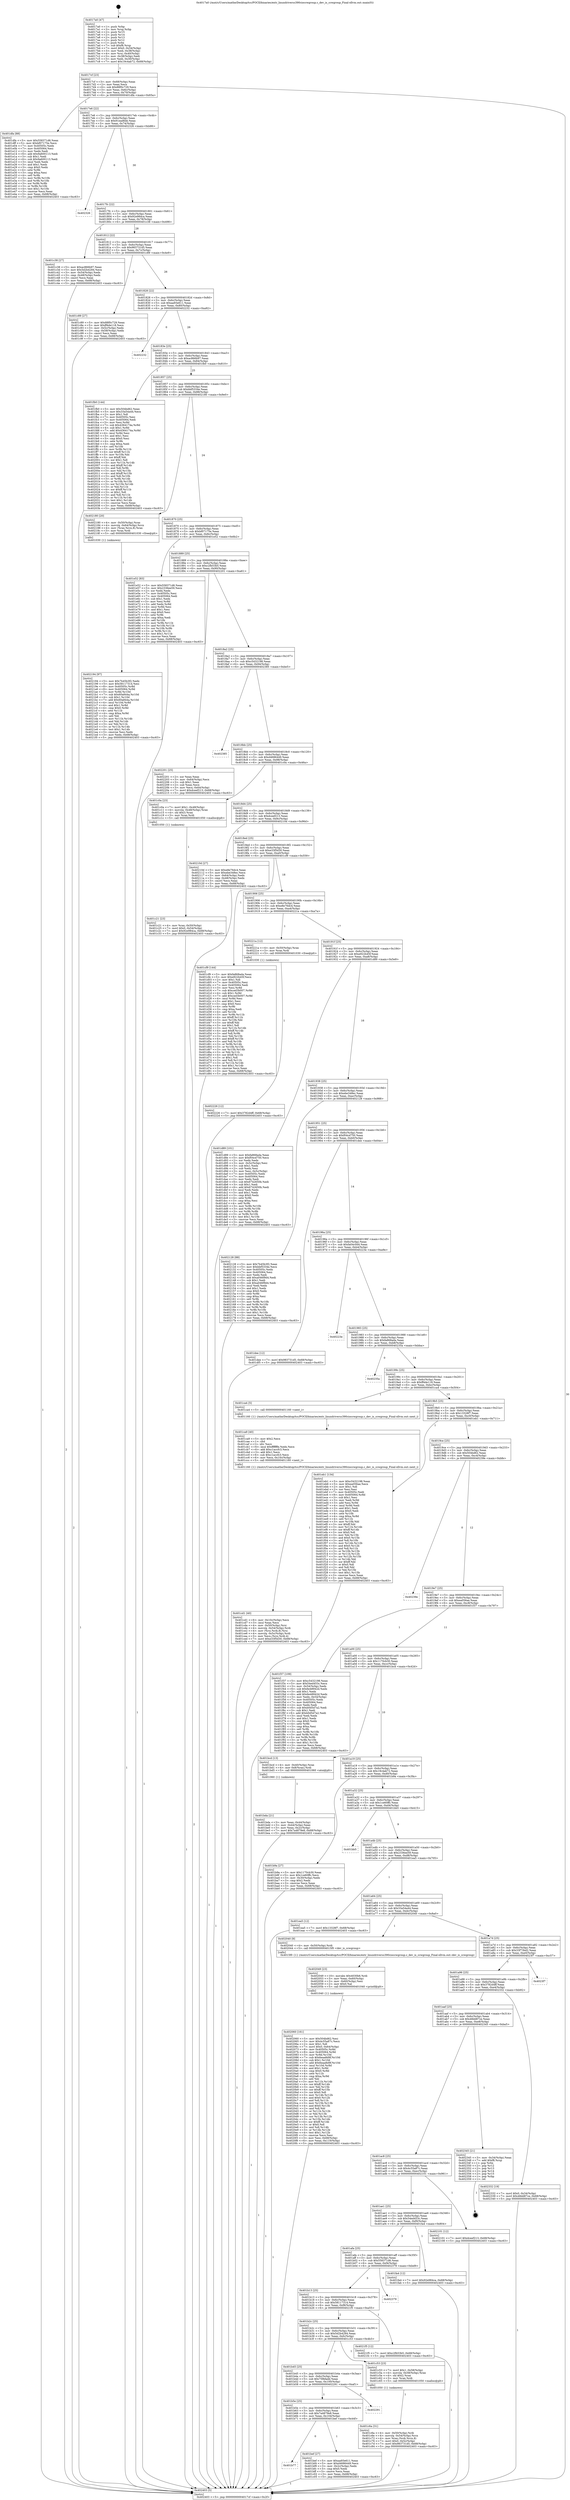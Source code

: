 digraph "0x4017a0" {
  label = "0x4017a0 (/mnt/c/Users/mathe/Desktop/tcc/POCII/binaries/extr_linuxdriverss390cioccwgroup.c_dev_is_ccwgroup_Final-ollvm.out::main(0))"
  labelloc = "t"
  node[shape=record]

  Entry [label="",width=0.3,height=0.3,shape=circle,fillcolor=black,style=filled]
  "0x4017cf" [label="{
     0x4017cf [23]\l
     | [instrs]\l
     &nbsp;&nbsp;0x4017cf \<+3\>: mov -0x68(%rbp),%eax\l
     &nbsp;&nbsp;0x4017d2 \<+2\>: mov %eax,%ecx\l
     &nbsp;&nbsp;0x4017d4 \<+6\>: sub $0x88f0c729,%ecx\l
     &nbsp;&nbsp;0x4017da \<+3\>: mov %eax,-0x6c(%rbp)\l
     &nbsp;&nbsp;0x4017dd \<+3\>: mov %ecx,-0x70(%rbp)\l
     &nbsp;&nbsp;0x4017e0 \<+6\>: je 0000000000401dfa \<main+0x65a\>\l
  }"]
  "0x401dfa" [label="{
     0x401dfa [88]\l
     | [instrs]\l
     &nbsp;&nbsp;0x401dfa \<+5\>: mov $0x558371d6,%eax\l
     &nbsp;&nbsp;0x401dff \<+5\>: mov $0xbf07175e,%ecx\l
     &nbsp;&nbsp;0x401e04 \<+7\>: mov 0x40505c,%edx\l
     &nbsp;&nbsp;0x401e0b \<+7\>: mov 0x405064,%esi\l
     &nbsp;&nbsp;0x401e12 \<+2\>: mov %edx,%edi\l
     &nbsp;&nbsp;0x401e14 \<+6\>: add $0x9a600113,%edi\l
     &nbsp;&nbsp;0x401e1a \<+3\>: sub $0x1,%edi\l
     &nbsp;&nbsp;0x401e1d \<+6\>: sub $0x9a600113,%edi\l
     &nbsp;&nbsp;0x401e23 \<+3\>: imul %edi,%edx\l
     &nbsp;&nbsp;0x401e26 \<+3\>: and $0x1,%edx\l
     &nbsp;&nbsp;0x401e29 \<+3\>: cmp $0x0,%edx\l
     &nbsp;&nbsp;0x401e2c \<+4\>: sete %r8b\l
     &nbsp;&nbsp;0x401e30 \<+3\>: cmp $0xa,%esi\l
     &nbsp;&nbsp;0x401e33 \<+4\>: setl %r9b\l
     &nbsp;&nbsp;0x401e37 \<+3\>: mov %r8b,%r10b\l
     &nbsp;&nbsp;0x401e3a \<+3\>: and %r9b,%r10b\l
     &nbsp;&nbsp;0x401e3d \<+3\>: xor %r9b,%r8b\l
     &nbsp;&nbsp;0x401e40 \<+3\>: or %r8b,%r10b\l
     &nbsp;&nbsp;0x401e43 \<+4\>: test $0x1,%r10b\l
     &nbsp;&nbsp;0x401e47 \<+3\>: cmovne %ecx,%eax\l
     &nbsp;&nbsp;0x401e4a \<+3\>: mov %eax,-0x68(%rbp)\l
     &nbsp;&nbsp;0x401e4d \<+5\>: jmp 0000000000402403 \<main+0xc63\>\l
  }"]
  "0x4017e6" [label="{
     0x4017e6 [22]\l
     | [instrs]\l
     &nbsp;&nbsp;0x4017e6 \<+5\>: jmp 00000000004017eb \<main+0x4b\>\l
     &nbsp;&nbsp;0x4017eb \<+3\>: mov -0x6c(%rbp),%eax\l
     &nbsp;&nbsp;0x4017ee \<+5\>: sub $0x91ead6de,%eax\l
     &nbsp;&nbsp;0x4017f3 \<+3\>: mov %eax,-0x74(%rbp)\l
     &nbsp;&nbsp;0x4017f6 \<+6\>: je 0000000000402326 \<main+0xb86\>\l
  }"]
  Exit [label="",width=0.3,height=0.3,shape=circle,fillcolor=black,style=filled,peripheries=2]
  "0x402326" [label="{
     0x402326\l
  }", style=dashed]
  "0x4017fc" [label="{
     0x4017fc [22]\l
     | [instrs]\l
     &nbsp;&nbsp;0x4017fc \<+5\>: jmp 0000000000401801 \<main+0x61\>\l
     &nbsp;&nbsp;0x401801 \<+3\>: mov -0x6c(%rbp),%eax\l
     &nbsp;&nbsp;0x401804 \<+5\>: sub $0x92e984ca,%eax\l
     &nbsp;&nbsp;0x401809 \<+3\>: mov %eax,-0x78(%rbp)\l
     &nbsp;&nbsp;0x40180c \<+6\>: je 0000000000401c38 \<main+0x498\>\l
  }"]
  "0x402226" [label="{
     0x402226 [12]\l
     | [instrs]\l
     &nbsp;&nbsp;0x402226 \<+7\>: movl $0x3782d4ff,-0x68(%rbp)\l
     &nbsp;&nbsp;0x40222d \<+5\>: jmp 0000000000402403 \<main+0xc63\>\l
  }"]
  "0x401c38" [label="{
     0x401c38 [27]\l
     | [instrs]\l
     &nbsp;&nbsp;0x401c38 \<+5\>: mov $0xac866b97,%eax\l
     &nbsp;&nbsp;0x401c3d \<+5\>: mov $0x5d2b4284,%ecx\l
     &nbsp;&nbsp;0x401c42 \<+3\>: mov -0x54(%rbp),%edx\l
     &nbsp;&nbsp;0x401c45 \<+3\>: cmp -0x48(%rbp),%edx\l
     &nbsp;&nbsp;0x401c48 \<+3\>: cmovl %ecx,%eax\l
     &nbsp;&nbsp;0x401c4b \<+3\>: mov %eax,-0x68(%rbp)\l
     &nbsp;&nbsp;0x401c4e \<+5\>: jmp 0000000000402403 \<main+0xc63\>\l
  }"]
  "0x401812" [label="{
     0x401812 [22]\l
     | [instrs]\l
     &nbsp;&nbsp;0x401812 \<+5\>: jmp 0000000000401817 \<main+0x77\>\l
     &nbsp;&nbsp;0x401817 \<+3\>: mov -0x6c(%rbp),%eax\l
     &nbsp;&nbsp;0x40181a \<+5\>: sub $0x983731d5,%eax\l
     &nbsp;&nbsp;0x40181f \<+3\>: mov %eax,-0x7c(%rbp)\l
     &nbsp;&nbsp;0x401822 \<+6\>: je 0000000000401c89 \<main+0x4e9\>\l
  }"]
  "0x402194" [label="{
     0x402194 [97]\l
     | [instrs]\l
     &nbsp;&nbsp;0x402194 \<+5\>: mov $0x7b45b3f2,%edx\l
     &nbsp;&nbsp;0x402199 \<+5\>: mov $0x58117314,%esi\l
     &nbsp;&nbsp;0x40219e \<+8\>: mov 0x40505c,%r8d\l
     &nbsp;&nbsp;0x4021a6 \<+8\>: mov 0x405064,%r9d\l
     &nbsp;&nbsp;0x4021ae \<+3\>: mov %r8d,%r10d\l
     &nbsp;&nbsp;0x4021b1 \<+7\>: sub $0x60a844a,%r10d\l
     &nbsp;&nbsp;0x4021b8 \<+4\>: sub $0x1,%r10d\l
     &nbsp;&nbsp;0x4021bc \<+7\>: add $0x60a844a,%r10d\l
     &nbsp;&nbsp;0x4021c3 \<+4\>: imul %r10d,%r8d\l
     &nbsp;&nbsp;0x4021c7 \<+4\>: and $0x1,%r8d\l
     &nbsp;&nbsp;0x4021cb \<+4\>: cmp $0x0,%r8d\l
     &nbsp;&nbsp;0x4021cf \<+4\>: sete %r11b\l
     &nbsp;&nbsp;0x4021d3 \<+4\>: cmp $0xa,%r9d\l
     &nbsp;&nbsp;0x4021d7 \<+3\>: setl %bl\l
     &nbsp;&nbsp;0x4021da \<+3\>: mov %r11b,%r14b\l
     &nbsp;&nbsp;0x4021dd \<+3\>: and %bl,%r14b\l
     &nbsp;&nbsp;0x4021e0 \<+3\>: xor %bl,%r11b\l
     &nbsp;&nbsp;0x4021e3 \<+3\>: or %r11b,%r14b\l
     &nbsp;&nbsp;0x4021e6 \<+4\>: test $0x1,%r14b\l
     &nbsp;&nbsp;0x4021ea \<+3\>: cmovne %esi,%edx\l
     &nbsp;&nbsp;0x4021ed \<+3\>: mov %edx,-0x68(%rbp)\l
     &nbsp;&nbsp;0x4021f0 \<+5\>: jmp 0000000000402403 \<main+0xc63\>\l
  }"]
  "0x401c89" [label="{
     0x401c89 [27]\l
     | [instrs]\l
     &nbsp;&nbsp;0x401c89 \<+5\>: mov $0x88f0c729,%eax\l
     &nbsp;&nbsp;0x401c8e \<+5\>: mov $0xff4de118,%ecx\l
     &nbsp;&nbsp;0x401c93 \<+3\>: mov -0x5c(%rbp),%edx\l
     &nbsp;&nbsp;0x401c96 \<+3\>: cmp -0x58(%rbp),%edx\l
     &nbsp;&nbsp;0x401c99 \<+3\>: cmovl %ecx,%eax\l
     &nbsp;&nbsp;0x401c9c \<+3\>: mov %eax,-0x68(%rbp)\l
     &nbsp;&nbsp;0x401c9f \<+5\>: jmp 0000000000402403 \<main+0xc63\>\l
  }"]
  "0x401828" [label="{
     0x401828 [22]\l
     | [instrs]\l
     &nbsp;&nbsp;0x401828 \<+5\>: jmp 000000000040182d \<main+0x8d\>\l
     &nbsp;&nbsp;0x40182d \<+3\>: mov -0x6c(%rbp),%eax\l
     &nbsp;&nbsp;0x401830 \<+5\>: sub $0xaa93e611,%eax\l
     &nbsp;&nbsp;0x401835 \<+3\>: mov %eax,-0x80(%rbp)\l
     &nbsp;&nbsp;0x401838 \<+6\>: je 0000000000402232 \<main+0xa92\>\l
  }"]
  "0x402060" [label="{
     0x402060 [161]\l
     | [instrs]\l
     &nbsp;&nbsp;0x402060 \<+5\>: mov $0x504bd62,%esi\l
     &nbsp;&nbsp;0x402065 \<+5\>: mov $0x4c55a87c,%ecx\l
     &nbsp;&nbsp;0x40206a \<+2\>: mov $0x1,%dl\l
     &nbsp;&nbsp;0x40206c \<+7\>: movl $0x0,-0x64(%rbp)\l
     &nbsp;&nbsp;0x402073 \<+8\>: mov 0x40505c,%r8d\l
     &nbsp;&nbsp;0x40207b \<+8\>: mov 0x405064,%r9d\l
     &nbsp;&nbsp;0x402083 \<+3\>: mov %r8d,%r10d\l
     &nbsp;&nbsp;0x402086 \<+7\>: sub $0x6eaa8d9f,%r10d\l
     &nbsp;&nbsp;0x40208d \<+4\>: sub $0x1,%r10d\l
     &nbsp;&nbsp;0x402091 \<+7\>: add $0x6eaa8d9f,%r10d\l
     &nbsp;&nbsp;0x402098 \<+4\>: imul %r10d,%r8d\l
     &nbsp;&nbsp;0x40209c \<+4\>: and $0x1,%r8d\l
     &nbsp;&nbsp;0x4020a0 \<+4\>: cmp $0x0,%r8d\l
     &nbsp;&nbsp;0x4020a4 \<+4\>: sete %r11b\l
     &nbsp;&nbsp;0x4020a8 \<+4\>: cmp $0xa,%r9d\l
     &nbsp;&nbsp;0x4020ac \<+3\>: setl %bl\l
     &nbsp;&nbsp;0x4020af \<+3\>: mov %r11b,%r14b\l
     &nbsp;&nbsp;0x4020b2 \<+4\>: xor $0xff,%r14b\l
     &nbsp;&nbsp;0x4020b6 \<+3\>: mov %bl,%r15b\l
     &nbsp;&nbsp;0x4020b9 \<+4\>: xor $0xff,%r15b\l
     &nbsp;&nbsp;0x4020bd \<+3\>: xor $0x0,%dl\l
     &nbsp;&nbsp;0x4020c0 \<+3\>: mov %r14b,%r12b\l
     &nbsp;&nbsp;0x4020c3 \<+4\>: and $0x0,%r12b\l
     &nbsp;&nbsp;0x4020c7 \<+3\>: and %dl,%r11b\l
     &nbsp;&nbsp;0x4020ca \<+3\>: mov %r15b,%r13b\l
     &nbsp;&nbsp;0x4020cd \<+4\>: and $0x0,%r13b\l
     &nbsp;&nbsp;0x4020d1 \<+2\>: and %dl,%bl\l
     &nbsp;&nbsp;0x4020d3 \<+3\>: or %r11b,%r12b\l
     &nbsp;&nbsp;0x4020d6 \<+3\>: or %bl,%r13b\l
     &nbsp;&nbsp;0x4020d9 \<+3\>: xor %r13b,%r12b\l
     &nbsp;&nbsp;0x4020dc \<+3\>: or %r15b,%r14b\l
     &nbsp;&nbsp;0x4020df \<+4\>: xor $0xff,%r14b\l
     &nbsp;&nbsp;0x4020e3 \<+3\>: or $0x0,%dl\l
     &nbsp;&nbsp;0x4020e6 \<+3\>: and %dl,%r14b\l
     &nbsp;&nbsp;0x4020e9 \<+3\>: or %r14b,%r12b\l
     &nbsp;&nbsp;0x4020ec \<+4\>: test $0x1,%r12b\l
     &nbsp;&nbsp;0x4020f0 \<+3\>: cmovne %ecx,%esi\l
     &nbsp;&nbsp;0x4020f3 \<+3\>: mov %esi,-0x68(%rbp)\l
     &nbsp;&nbsp;0x4020f6 \<+6\>: mov %eax,-0x110(%rbp)\l
     &nbsp;&nbsp;0x4020fc \<+5\>: jmp 0000000000402403 \<main+0xc63\>\l
  }"]
  "0x402232" [label="{
     0x402232\l
  }", style=dashed]
  "0x40183e" [label="{
     0x40183e [25]\l
     | [instrs]\l
     &nbsp;&nbsp;0x40183e \<+5\>: jmp 0000000000401843 \<main+0xa3\>\l
     &nbsp;&nbsp;0x401843 \<+3\>: mov -0x6c(%rbp),%eax\l
     &nbsp;&nbsp;0x401846 \<+5\>: sub $0xac866b97,%eax\l
     &nbsp;&nbsp;0x40184b \<+6\>: mov %eax,-0x84(%rbp)\l
     &nbsp;&nbsp;0x401851 \<+6\>: je 0000000000401fb0 \<main+0x810\>\l
  }"]
  "0x402049" [label="{
     0x402049 [23]\l
     | [instrs]\l
     &nbsp;&nbsp;0x402049 \<+10\>: movabs $0x4030b6,%rdi\l
     &nbsp;&nbsp;0x402053 \<+3\>: mov %eax,-0x60(%rbp)\l
     &nbsp;&nbsp;0x402056 \<+3\>: mov -0x60(%rbp),%esi\l
     &nbsp;&nbsp;0x402059 \<+2\>: mov $0x0,%al\l
     &nbsp;&nbsp;0x40205b \<+5\>: call 0000000000401040 \<printf@plt\>\l
     | [calls]\l
     &nbsp;&nbsp;0x401040 \{1\} (unknown)\l
  }"]
  "0x401fb0" [label="{
     0x401fb0 [144]\l
     | [instrs]\l
     &nbsp;&nbsp;0x401fb0 \<+5\>: mov $0x504bd62,%eax\l
     &nbsp;&nbsp;0x401fb5 \<+5\>: mov $0x33a54a44,%ecx\l
     &nbsp;&nbsp;0x401fba \<+2\>: mov $0x1,%dl\l
     &nbsp;&nbsp;0x401fbc \<+7\>: mov 0x40505c,%esi\l
     &nbsp;&nbsp;0x401fc3 \<+7\>: mov 0x405064,%edi\l
     &nbsp;&nbsp;0x401fca \<+3\>: mov %esi,%r8d\l
     &nbsp;&nbsp;0x401fcd \<+7\>: sub $0x4364174a,%r8d\l
     &nbsp;&nbsp;0x401fd4 \<+4\>: sub $0x1,%r8d\l
     &nbsp;&nbsp;0x401fd8 \<+7\>: add $0x4364174a,%r8d\l
     &nbsp;&nbsp;0x401fdf \<+4\>: imul %r8d,%esi\l
     &nbsp;&nbsp;0x401fe3 \<+3\>: and $0x1,%esi\l
     &nbsp;&nbsp;0x401fe6 \<+3\>: cmp $0x0,%esi\l
     &nbsp;&nbsp;0x401fe9 \<+4\>: sete %r9b\l
     &nbsp;&nbsp;0x401fed \<+3\>: cmp $0xa,%edi\l
     &nbsp;&nbsp;0x401ff0 \<+4\>: setl %r10b\l
     &nbsp;&nbsp;0x401ff4 \<+3\>: mov %r9b,%r11b\l
     &nbsp;&nbsp;0x401ff7 \<+4\>: xor $0xff,%r11b\l
     &nbsp;&nbsp;0x401ffb \<+3\>: mov %r10b,%bl\l
     &nbsp;&nbsp;0x401ffe \<+3\>: xor $0xff,%bl\l
     &nbsp;&nbsp;0x402001 \<+3\>: xor $0x1,%dl\l
     &nbsp;&nbsp;0x402004 \<+3\>: mov %r11b,%r14b\l
     &nbsp;&nbsp;0x402007 \<+4\>: and $0xff,%r14b\l
     &nbsp;&nbsp;0x40200b \<+3\>: and %dl,%r9b\l
     &nbsp;&nbsp;0x40200e \<+3\>: mov %bl,%r15b\l
     &nbsp;&nbsp;0x402011 \<+4\>: and $0xff,%r15b\l
     &nbsp;&nbsp;0x402015 \<+3\>: and %dl,%r10b\l
     &nbsp;&nbsp;0x402018 \<+3\>: or %r9b,%r14b\l
     &nbsp;&nbsp;0x40201b \<+3\>: or %r10b,%r15b\l
     &nbsp;&nbsp;0x40201e \<+3\>: xor %r15b,%r14b\l
     &nbsp;&nbsp;0x402021 \<+3\>: or %bl,%r11b\l
     &nbsp;&nbsp;0x402024 \<+4\>: xor $0xff,%r11b\l
     &nbsp;&nbsp;0x402028 \<+3\>: or $0x1,%dl\l
     &nbsp;&nbsp;0x40202b \<+3\>: and %dl,%r11b\l
     &nbsp;&nbsp;0x40202e \<+3\>: or %r11b,%r14b\l
     &nbsp;&nbsp;0x402031 \<+4\>: test $0x1,%r14b\l
     &nbsp;&nbsp;0x402035 \<+3\>: cmovne %ecx,%eax\l
     &nbsp;&nbsp;0x402038 \<+3\>: mov %eax,-0x68(%rbp)\l
     &nbsp;&nbsp;0x40203b \<+5\>: jmp 0000000000402403 \<main+0xc63\>\l
  }"]
  "0x401857" [label="{
     0x401857 [25]\l
     | [instrs]\l
     &nbsp;&nbsp;0x401857 \<+5\>: jmp 000000000040185c \<main+0xbc\>\l
     &nbsp;&nbsp;0x40185c \<+3\>: mov -0x6c(%rbp),%eax\l
     &nbsp;&nbsp;0x40185f \<+5\>: sub $0xbbf5334e,%eax\l
     &nbsp;&nbsp;0x401864 \<+6\>: mov %eax,-0x88(%rbp)\l
     &nbsp;&nbsp;0x40186a \<+6\>: je 0000000000402180 \<main+0x9e0\>\l
  }"]
  "0x401cd1" [label="{
     0x401cd1 [40]\l
     | [instrs]\l
     &nbsp;&nbsp;0x401cd1 \<+6\>: mov -0x10c(%rbp),%ecx\l
     &nbsp;&nbsp;0x401cd7 \<+3\>: imul %eax,%ecx\l
     &nbsp;&nbsp;0x401cda \<+4\>: mov -0x50(%rbp),%rsi\l
     &nbsp;&nbsp;0x401cde \<+4\>: movslq -0x54(%rbp),%rdi\l
     &nbsp;&nbsp;0x401ce2 \<+4\>: mov (%rsi,%rdi,8),%rsi\l
     &nbsp;&nbsp;0x401ce6 \<+4\>: movslq -0x5c(%rbp),%rdi\l
     &nbsp;&nbsp;0x401cea \<+3\>: mov %ecx,(%rsi,%rdi,4)\l
     &nbsp;&nbsp;0x401ced \<+7\>: movl $0xe33f5d30,-0x68(%rbp)\l
     &nbsp;&nbsp;0x401cf4 \<+5\>: jmp 0000000000402403 \<main+0xc63\>\l
  }"]
  "0x402180" [label="{
     0x402180 [20]\l
     | [instrs]\l
     &nbsp;&nbsp;0x402180 \<+4\>: mov -0x50(%rbp),%rax\l
     &nbsp;&nbsp;0x402184 \<+4\>: movslq -0x64(%rbp),%rcx\l
     &nbsp;&nbsp;0x402188 \<+4\>: mov (%rax,%rcx,8),%rax\l
     &nbsp;&nbsp;0x40218c \<+3\>: mov %rax,%rdi\l
     &nbsp;&nbsp;0x40218f \<+5\>: call 0000000000401030 \<free@plt\>\l
     | [calls]\l
     &nbsp;&nbsp;0x401030 \{1\} (unknown)\l
  }"]
  "0x401870" [label="{
     0x401870 [25]\l
     | [instrs]\l
     &nbsp;&nbsp;0x401870 \<+5\>: jmp 0000000000401875 \<main+0xd5\>\l
     &nbsp;&nbsp;0x401875 \<+3\>: mov -0x6c(%rbp),%eax\l
     &nbsp;&nbsp;0x401878 \<+5\>: sub $0xbf07175e,%eax\l
     &nbsp;&nbsp;0x40187d \<+6\>: mov %eax,-0x8c(%rbp)\l
     &nbsp;&nbsp;0x401883 \<+6\>: je 0000000000401e52 \<main+0x6b2\>\l
  }"]
  "0x401ca9" [label="{
     0x401ca9 [40]\l
     | [instrs]\l
     &nbsp;&nbsp;0x401ca9 \<+5\>: mov $0x2,%ecx\l
     &nbsp;&nbsp;0x401cae \<+1\>: cltd\l
     &nbsp;&nbsp;0x401caf \<+2\>: idiv %ecx\l
     &nbsp;&nbsp;0x401cb1 \<+6\>: imul $0xfffffffe,%edx,%ecx\l
     &nbsp;&nbsp;0x401cb7 \<+6\>: add $0xc1accfc3,%ecx\l
     &nbsp;&nbsp;0x401cbd \<+3\>: add $0x1,%ecx\l
     &nbsp;&nbsp;0x401cc0 \<+6\>: sub $0xc1accfc3,%ecx\l
     &nbsp;&nbsp;0x401cc6 \<+6\>: mov %ecx,-0x10c(%rbp)\l
     &nbsp;&nbsp;0x401ccc \<+5\>: call 0000000000401160 \<next_i\>\l
     | [calls]\l
     &nbsp;&nbsp;0x401160 \{1\} (/mnt/c/Users/mathe/Desktop/tcc/POCII/binaries/extr_linuxdriverss390cioccwgroup.c_dev_is_ccwgroup_Final-ollvm.out::next_i)\l
  }"]
  "0x401e52" [label="{
     0x401e52 [83]\l
     | [instrs]\l
     &nbsp;&nbsp;0x401e52 \<+5\>: mov $0x558371d6,%eax\l
     &nbsp;&nbsp;0x401e57 \<+5\>: mov $0x2336ee59,%ecx\l
     &nbsp;&nbsp;0x401e5c \<+2\>: xor %edx,%edx\l
     &nbsp;&nbsp;0x401e5e \<+7\>: mov 0x40505c,%esi\l
     &nbsp;&nbsp;0x401e65 \<+7\>: mov 0x405064,%edi\l
     &nbsp;&nbsp;0x401e6c \<+3\>: sub $0x1,%edx\l
     &nbsp;&nbsp;0x401e6f \<+3\>: mov %esi,%r8d\l
     &nbsp;&nbsp;0x401e72 \<+3\>: add %edx,%r8d\l
     &nbsp;&nbsp;0x401e75 \<+4\>: imul %r8d,%esi\l
     &nbsp;&nbsp;0x401e79 \<+3\>: and $0x1,%esi\l
     &nbsp;&nbsp;0x401e7c \<+3\>: cmp $0x0,%esi\l
     &nbsp;&nbsp;0x401e7f \<+4\>: sete %r9b\l
     &nbsp;&nbsp;0x401e83 \<+3\>: cmp $0xa,%edi\l
     &nbsp;&nbsp;0x401e86 \<+4\>: setl %r10b\l
     &nbsp;&nbsp;0x401e8a \<+3\>: mov %r9b,%r11b\l
     &nbsp;&nbsp;0x401e8d \<+3\>: and %r10b,%r11b\l
     &nbsp;&nbsp;0x401e90 \<+3\>: xor %r10b,%r9b\l
     &nbsp;&nbsp;0x401e93 \<+3\>: or %r9b,%r11b\l
     &nbsp;&nbsp;0x401e96 \<+4\>: test $0x1,%r11b\l
     &nbsp;&nbsp;0x401e9a \<+3\>: cmovne %ecx,%eax\l
     &nbsp;&nbsp;0x401e9d \<+3\>: mov %eax,-0x68(%rbp)\l
     &nbsp;&nbsp;0x401ea0 \<+5\>: jmp 0000000000402403 \<main+0xc63\>\l
  }"]
  "0x401889" [label="{
     0x401889 [25]\l
     | [instrs]\l
     &nbsp;&nbsp;0x401889 \<+5\>: jmp 000000000040188e \<main+0xee\>\l
     &nbsp;&nbsp;0x40188e \<+3\>: mov -0x6c(%rbp),%eax\l
     &nbsp;&nbsp;0x401891 \<+5\>: sub $0xc2fb53b5,%eax\l
     &nbsp;&nbsp;0x401896 \<+6\>: mov %eax,-0x90(%rbp)\l
     &nbsp;&nbsp;0x40189c \<+6\>: je 0000000000402201 \<main+0xa61\>\l
  }"]
  "0x401c6a" [label="{
     0x401c6a [31]\l
     | [instrs]\l
     &nbsp;&nbsp;0x401c6a \<+4\>: mov -0x50(%rbp),%rdi\l
     &nbsp;&nbsp;0x401c6e \<+4\>: movslq -0x54(%rbp),%rcx\l
     &nbsp;&nbsp;0x401c72 \<+4\>: mov %rax,(%rdi,%rcx,8)\l
     &nbsp;&nbsp;0x401c76 \<+7\>: movl $0x0,-0x5c(%rbp)\l
     &nbsp;&nbsp;0x401c7d \<+7\>: movl $0x983731d5,-0x68(%rbp)\l
     &nbsp;&nbsp;0x401c84 \<+5\>: jmp 0000000000402403 \<main+0xc63\>\l
  }"]
  "0x402201" [label="{
     0x402201 [25]\l
     | [instrs]\l
     &nbsp;&nbsp;0x402201 \<+2\>: xor %eax,%eax\l
     &nbsp;&nbsp;0x402203 \<+3\>: mov -0x64(%rbp),%ecx\l
     &nbsp;&nbsp;0x402206 \<+3\>: sub $0x1,%eax\l
     &nbsp;&nbsp;0x402209 \<+2\>: sub %eax,%ecx\l
     &nbsp;&nbsp;0x40220b \<+3\>: mov %ecx,-0x64(%rbp)\l
     &nbsp;&nbsp;0x40220e \<+7\>: movl $0xdceef213,-0x68(%rbp)\l
     &nbsp;&nbsp;0x402215 \<+5\>: jmp 0000000000402403 \<main+0xc63\>\l
  }"]
  "0x4018a2" [label="{
     0x4018a2 [25]\l
     | [instrs]\l
     &nbsp;&nbsp;0x4018a2 \<+5\>: jmp 00000000004018a7 \<main+0x107\>\l
     &nbsp;&nbsp;0x4018a7 \<+3\>: mov -0x6c(%rbp),%eax\l
     &nbsp;&nbsp;0x4018aa \<+5\>: sub $0xc5432198,%eax\l
     &nbsp;&nbsp;0x4018af \<+6\>: mov %eax,-0x94(%rbp)\l
     &nbsp;&nbsp;0x4018b5 \<+6\>: je 0000000000402385 \<main+0xbe5\>\l
  }"]
  "0x401c21" [label="{
     0x401c21 [23]\l
     | [instrs]\l
     &nbsp;&nbsp;0x401c21 \<+4\>: mov %rax,-0x50(%rbp)\l
     &nbsp;&nbsp;0x401c25 \<+7\>: movl $0x0,-0x54(%rbp)\l
     &nbsp;&nbsp;0x401c2c \<+7\>: movl $0x92e984ca,-0x68(%rbp)\l
     &nbsp;&nbsp;0x401c33 \<+5\>: jmp 0000000000402403 \<main+0xc63\>\l
  }"]
  "0x402385" [label="{
     0x402385\l
  }", style=dashed]
  "0x4018bb" [label="{
     0x4018bb [25]\l
     | [instrs]\l
     &nbsp;&nbsp;0x4018bb \<+5\>: jmp 00000000004018c0 \<main+0x120\>\l
     &nbsp;&nbsp;0x4018c0 \<+3\>: mov -0x6c(%rbp),%eax\l
     &nbsp;&nbsp;0x4018c3 \<+5\>: sub $0xd4686449,%eax\l
     &nbsp;&nbsp;0x4018c8 \<+6\>: mov %eax,-0x98(%rbp)\l
     &nbsp;&nbsp;0x4018ce \<+6\>: je 0000000000401c0a \<main+0x46a\>\l
  }"]
  "0x401b77" [label="{
     0x401b77\l
  }", style=dashed]
  "0x401c0a" [label="{
     0x401c0a [23]\l
     | [instrs]\l
     &nbsp;&nbsp;0x401c0a \<+7\>: movl $0x1,-0x48(%rbp)\l
     &nbsp;&nbsp;0x401c11 \<+4\>: movslq -0x48(%rbp),%rax\l
     &nbsp;&nbsp;0x401c15 \<+4\>: shl $0x3,%rax\l
     &nbsp;&nbsp;0x401c19 \<+3\>: mov %rax,%rdi\l
     &nbsp;&nbsp;0x401c1c \<+5\>: call 0000000000401050 \<malloc@plt\>\l
     | [calls]\l
     &nbsp;&nbsp;0x401050 \{1\} (unknown)\l
  }"]
  "0x4018d4" [label="{
     0x4018d4 [25]\l
     | [instrs]\l
     &nbsp;&nbsp;0x4018d4 \<+5\>: jmp 00000000004018d9 \<main+0x139\>\l
     &nbsp;&nbsp;0x4018d9 \<+3\>: mov -0x6c(%rbp),%eax\l
     &nbsp;&nbsp;0x4018dc \<+5\>: sub $0xdceef213,%eax\l
     &nbsp;&nbsp;0x4018e1 \<+6\>: mov %eax,-0x9c(%rbp)\l
     &nbsp;&nbsp;0x4018e7 \<+6\>: je 000000000040210d \<main+0x96d\>\l
  }"]
  "0x401bef" [label="{
     0x401bef [27]\l
     | [instrs]\l
     &nbsp;&nbsp;0x401bef \<+5\>: mov $0xaa93e611,%eax\l
     &nbsp;&nbsp;0x401bf4 \<+5\>: mov $0xd4686449,%ecx\l
     &nbsp;&nbsp;0x401bf9 \<+3\>: mov -0x2c(%rbp),%edx\l
     &nbsp;&nbsp;0x401bfc \<+3\>: cmp $0x0,%edx\l
     &nbsp;&nbsp;0x401bff \<+3\>: cmove %ecx,%eax\l
     &nbsp;&nbsp;0x401c02 \<+3\>: mov %eax,-0x68(%rbp)\l
     &nbsp;&nbsp;0x401c05 \<+5\>: jmp 0000000000402403 \<main+0xc63\>\l
  }"]
  "0x40210d" [label="{
     0x40210d [27]\l
     | [instrs]\l
     &nbsp;&nbsp;0x40210d \<+5\>: mov $0xe8e76dc4,%eax\l
     &nbsp;&nbsp;0x402112 \<+5\>: mov $0xebe348ec,%ecx\l
     &nbsp;&nbsp;0x402117 \<+3\>: mov -0x64(%rbp),%edx\l
     &nbsp;&nbsp;0x40211a \<+3\>: cmp -0x48(%rbp),%edx\l
     &nbsp;&nbsp;0x40211d \<+3\>: cmovl %ecx,%eax\l
     &nbsp;&nbsp;0x402120 \<+3\>: mov %eax,-0x68(%rbp)\l
     &nbsp;&nbsp;0x402123 \<+5\>: jmp 0000000000402403 \<main+0xc63\>\l
  }"]
  "0x4018ed" [label="{
     0x4018ed [25]\l
     | [instrs]\l
     &nbsp;&nbsp;0x4018ed \<+5\>: jmp 00000000004018f2 \<main+0x152\>\l
     &nbsp;&nbsp;0x4018f2 \<+3\>: mov -0x6c(%rbp),%eax\l
     &nbsp;&nbsp;0x4018f5 \<+5\>: sub $0xe33f5d30,%eax\l
     &nbsp;&nbsp;0x4018fa \<+6\>: mov %eax,-0xa0(%rbp)\l
     &nbsp;&nbsp;0x401900 \<+6\>: je 0000000000401cf9 \<main+0x559\>\l
  }"]
  "0x401b5e" [label="{
     0x401b5e [25]\l
     | [instrs]\l
     &nbsp;&nbsp;0x401b5e \<+5\>: jmp 0000000000401b63 \<main+0x3c3\>\l
     &nbsp;&nbsp;0x401b63 \<+3\>: mov -0x6c(%rbp),%eax\l
     &nbsp;&nbsp;0x401b66 \<+5\>: sub $0x7a4879e8,%eax\l
     &nbsp;&nbsp;0x401b6b \<+6\>: mov %eax,-0x104(%rbp)\l
     &nbsp;&nbsp;0x401b71 \<+6\>: je 0000000000401bef \<main+0x44f\>\l
  }"]
  "0x401cf9" [label="{
     0x401cf9 [144]\l
     | [instrs]\l
     &nbsp;&nbsp;0x401cf9 \<+5\>: mov $0xfa868ada,%eax\l
     &nbsp;&nbsp;0x401cfe \<+5\>: mov $0xe922b45f,%ecx\l
     &nbsp;&nbsp;0x401d03 \<+2\>: mov $0x1,%dl\l
     &nbsp;&nbsp;0x401d05 \<+7\>: mov 0x40505c,%esi\l
     &nbsp;&nbsp;0x401d0c \<+7\>: mov 0x405064,%edi\l
     &nbsp;&nbsp;0x401d13 \<+3\>: mov %esi,%r8d\l
     &nbsp;&nbsp;0x401d16 \<+7\>: sub $0xced3b007,%r8d\l
     &nbsp;&nbsp;0x401d1d \<+4\>: sub $0x1,%r8d\l
     &nbsp;&nbsp;0x401d21 \<+7\>: add $0xced3b007,%r8d\l
     &nbsp;&nbsp;0x401d28 \<+4\>: imul %r8d,%esi\l
     &nbsp;&nbsp;0x401d2c \<+3\>: and $0x1,%esi\l
     &nbsp;&nbsp;0x401d2f \<+3\>: cmp $0x0,%esi\l
     &nbsp;&nbsp;0x401d32 \<+4\>: sete %r9b\l
     &nbsp;&nbsp;0x401d36 \<+3\>: cmp $0xa,%edi\l
     &nbsp;&nbsp;0x401d39 \<+4\>: setl %r10b\l
     &nbsp;&nbsp;0x401d3d \<+3\>: mov %r9b,%r11b\l
     &nbsp;&nbsp;0x401d40 \<+4\>: xor $0xff,%r11b\l
     &nbsp;&nbsp;0x401d44 \<+3\>: mov %r10b,%bl\l
     &nbsp;&nbsp;0x401d47 \<+3\>: xor $0xff,%bl\l
     &nbsp;&nbsp;0x401d4a \<+3\>: xor $0x1,%dl\l
     &nbsp;&nbsp;0x401d4d \<+3\>: mov %r11b,%r14b\l
     &nbsp;&nbsp;0x401d50 \<+4\>: and $0xff,%r14b\l
     &nbsp;&nbsp;0x401d54 \<+3\>: and %dl,%r9b\l
     &nbsp;&nbsp;0x401d57 \<+3\>: mov %bl,%r15b\l
     &nbsp;&nbsp;0x401d5a \<+4\>: and $0xff,%r15b\l
     &nbsp;&nbsp;0x401d5e \<+3\>: and %dl,%r10b\l
     &nbsp;&nbsp;0x401d61 \<+3\>: or %r9b,%r14b\l
     &nbsp;&nbsp;0x401d64 \<+3\>: or %r10b,%r15b\l
     &nbsp;&nbsp;0x401d67 \<+3\>: xor %r15b,%r14b\l
     &nbsp;&nbsp;0x401d6a \<+3\>: or %bl,%r11b\l
     &nbsp;&nbsp;0x401d6d \<+4\>: xor $0xff,%r11b\l
     &nbsp;&nbsp;0x401d71 \<+3\>: or $0x1,%dl\l
     &nbsp;&nbsp;0x401d74 \<+3\>: and %dl,%r11b\l
     &nbsp;&nbsp;0x401d77 \<+3\>: or %r11b,%r14b\l
     &nbsp;&nbsp;0x401d7a \<+4\>: test $0x1,%r14b\l
     &nbsp;&nbsp;0x401d7e \<+3\>: cmovne %ecx,%eax\l
     &nbsp;&nbsp;0x401d81 \<+3\>: mov %eax,-0x68(%rbp)\l
     &nbsp;&nbsp;0x401d84 \<+5\>: jmp 0000000000402403 \<main+0xc63\>\l
  }"]
  "0x401906" [label="{
     0x401906 [25]\l
     | [instrs]\l
     &nbsp;&nbsp;0x401906 \<+5\>: jmp 000000000040190b \<main+0x16b\>\l
     &nbsp;&nbsp;0x40190b \<+3\>: mov -0x6c(%rbp),%eax\l
     &nbsp;&nbsp;0x40190e \<+5\>: sub $0xe8e76dc4,%eax\l
     &nbsp;&nbsp;0x401913 \<+6\>: mov %eax,-0xa4(%rbp)\l
     &nbsp;&nbsp;0x401919 \<+6\>: je 000000000040221a \<main+0xa7a\>\l
  }"]
  "0x402291" [label="{
     0x402291\l
  }", style=dashed]
  "0x40221a" [label="{
     0x40221a [12]\l
     | [instrs]\l
     &nbsp;&nbsp;0x40221a \<+4\>: mov -0x50(%rbp),%rax\l
     &nbsp;&nbsp;0x40221e \<+3\>: mov %rax,%rdi\l
     &nbsp;&nbsp;0x402221 \<+5\>: call 0000000000401030 \<free@plt\>\l
     | [calls]\l
     &nbsp;&nbsp;0x401030 \{1\} (unknown)\l
  }"]
  "0x40191f" [label="{
     0x40191f [25]\l
     | [instrs]\l
     &nbsp;&nbsp;0x40191f \<+5\>: jmp 0000000000401924 \<main+0x184\>\l
     &nbsp;&nbsp;0x401924 \<+3\>: mov -0x6c(%rbp),%eax\l
     &nbsp;&nbsp;0x401927 \<+5\>: sub $0xe922b45f,%eax\l
     &nbsp;&nbsp;0x40192c \<+6\>: mov %eax,-0xa8(%rbp)\l
     &nbsp;&nbsp;0x401932 \<+6\>: je 0000000000401d89 \<main+0x5e9\>\l
  }"]
  "0x401b45" [label="{
     0x401b45 [25]\l
     | [instrs]\l
     &nbsp;&nbsp;0x401b45 \<+5\>: jmp 0000000000401b4a \<main+0x3aa\>\l
     &nbsp;&nbsp;0x401b4a \<+3\>: mov -0x6c(%rbp),%eax\l
     &nbsp;&nbsp;0x401b4d \<+5\>: sub $0x75fbfadd,%eax\l
     &nbsp;&nbsp;0x401b52 \<+6\>: mov %eax,-0x100(%rbp)\l
     &nbsp;&nbsp;0x401b58 \<+6\>: je 0000000000402291 \<main+0xaf1\>\l
  }"]
  "0x401d89" [label="{
     0x401d89 [101]\l
     | [instrs]\l
     &nbsp;&nbsp;0x401d89 \<+5\>: mov $0xfa868ada,%eax\l
     &nbsp;&nbsp;0x401d8e \<+5\>: mov $0xf04cd750,%ecx\l
     &nbsp;&nbsp;0x401d93 \<+2\>: xor %edx,%edx\l
     &nbsp;&nbsp;0x401d95 \<+3\>: mov -0x5c(%rbp),%esi\l
     &nbsp;&nbsp;0x401d98 \<+3\>: sub $0x1,%edx\l
     &nbsp;&nbsp;0x401d9b \<+2\>: sub %edx,%esi\l
     &nbsp;&nbsp;0x401d9d \<+3\>: mov %esi,-0x5c(%rbp)\l
     &nbsp;&nbsp;0x401da0 \<+7\>: mov 0x40505c,%edx\l
     &nbsp;&nbsp;0x401da7 \<+7\>: mov 0x405064,%esi\l
     &nbsp;&nbsp;0x401dae \<+2\>: mov %edx,%edi\l
     &nbsp;&nbsp;0x401db0 \<+6\>: sub $0x6742650b,%edi\l
     &nbsp;&nbsp;0x401db6 \<+3\>: sub $0x1,%edi\l
     &nbsp;&nbsp;0x401db9 \<+6\>: add $0x6742650b,%edi\l
     &nbsp;&nbsp;0x401dbf \<+3\>: imul %edi,%edx\l
     &nbsp;&nbsp;0x401dc2 \<+3\>: and $0x1,%edx\l
     &nbsp;&nbsp;0x401dc5 \<+3\>: cmp $0x0,%edx\l
     &nbsp;&nbsp;0x401dc8 \<+4\>: sete %r8b\l
     &nbsp;&nbsp;0x401dcc \<+3\>: cmp $0xa,%esi\l
     &nbsp;&nbsp;0x401dcf \<+4\>: setl %r9b\l
     &nbsp;&nbsp;0x401dd3 \<+3\>: mov %r8b,%r10b\l
     &nbsp;&nbsp;0x401dd6 \<+3\>: and %r9b,%r10b\l
     &nbsp;&nbsp;0x401dd9 \<+3\>: xor %r9b,%r8b\l
     &nbsp;&nbsp;0x401ddc \<+3\>: or %r8b,%r10b\l
     &nbsp;&nbsp;0x401ddf \<+4\>: test $0x1,%r10b\l
     &nbsp;&nbsp;0x401de3 \<+3\>: cmovne %ecx,%eax\l
     &nbsp;&nbsp;0x401de6 \<+3\>: mov %eax,-0x68(%rbp)\l
     &nbsp;&nbsp;0x401de9 \<+5\>: jmp 0000000000402403 \<main+0xc63\>\l
  }"]
  "0x401938" [label="{
     0x401938 [25]\l
     | [instrs]\l
     &nbsp;&nbsp;0x401938 \<+5\>: jmp 000000000040193d \<main+0x19d\>\l
     &nbsp;&nbsp;0x40193d \<+3\>: mov -0x6c(%rbp),%eax\l
     &nbsp;&nbsp;0x401940 \<+5\>: sub $0xebe348ec,%eax\l
     &nbsp;&nbsp;0x401945 \<+6\>: mov %eax,-0xac(%rbp)\l
     &nbsp;&nbsp;0x40194b \<+6\>: je 0000000000402128 \<main+0x988\>\l
  }"]
  "0x401c53" [label="{
     0x401c53 [23]\l
     | [instrs]\l
     &nbsp;&nbsp;0x401c53 \<+7\>: movl $0x1,-0x58(%rbp)\l
     &nbsp;&nbsp;0x401c5a \<+4\>: movslq -0x58(%rbp),%rax\l
     &nbsp;&nbsp;0x401c5e \<+4\>: shl $0x2,%rax\l
     &nbsp;&nbsp;0x401c62 \<+3\>: mov %rax,%rdi\l
     &nbsp;&nbsp;0x401c65 \<+5\>: call 0000000000401050 \<malloc@plt\>\l
     | [calls]\l
     &nbsp;&nbsp;0x401050 \{1\} (unknown)\l
  }"]
  "0x402128" [label="{
     0x402128 [88]\l
     | [instrs]\l
     &nbsp;&nbsp;0x402128 \<+5\>: mov $0x7b45b3f2,%eax\l
     &nbsp;&nbsp;0x40212d \<+5\>: mov $0xbbf5334e,%ecx\l
     &nbsp;&nbsp;0x402132 \<+7\>: mov 0x40505c,%edx\l
     &nbsp;&nbsp;0x402139 \<+7\>: mov 0x405064,%esi\l
     &nbsp;&nbsp;0x402140 \<+2\>: mov %edx,%edi\l
     &nbsp;&nbsp;0x402142 \<+6\>: add $0xa046f9d4,%edi\l
     &nbsp;&nbsp;0x402148 \<+3\>: sub $0x1,%edi\l
     &nbsp;&nbsp;0x40214b \<+6\>: sub $0xa046f9d4,%edi\l
     &nbsp;&nbsp;0x402151 \<+3\>: imul %edi,%edx\l
     &nbsp;&nbsp;0x402154 \<+3\>: and $0x1,%edx\l
     &nbsp;&nbsp;0x402157 \<+3\>: cmp $0x0,%edx\l
     &nbsp;&nbsp;0x40215a \<+4\>: sete %r8b\l
     &nbsp;&nbsp;0x40215e \<+3\>: cmp $0xa,%esi\l
     &nbsp;&nbsp;0x402161 \<+4\>: setl %r9b\l
     &nbsp;&nbsp;0x402165 \<+3\>: mov %r8b,%r10b\l
     &nbsp;&nbsp;0x402168 \<+3\>: and %r9b,%r10b\l
     &nbsp;&nbsp;0x40216b \<+3\>: xor %r9b,%r8b\l
     &nbsp;&nbsp;0x40216e \<+3\>: or %r8b,%r10b\l
     &nbsp;&nbsp;0x402171 \<+4\>: test $0x1,%r10b\l
     &nbsp;&nbsp;0x402175 \<+3\>: cmovne %ecx,%eax\l
     &nbsp;&nbsp;0x402178 \<+3\>: mov %eax,-0x68(%rbp)\l
     &nbsp;&nbsp;0x40217b \<+5\>: jmp 0000000000402403 \<main+0xc63\>\l
  }"]
  "0x401951" [label="{
     0x401951 [25]\l
     | [instrs]\l
     &nbsp;&nbsp;0x401951 \<+5\>: jmp 0000000000401956 \<main+0x1b6\>\l
     &nbsp;&nbsp;0x401956 \<+3\>: mov -0x6c(%rbp),%eax\l
     &nbsp;&nbsp;0x401959 \<+5\>: sub $0xf04cd750,%eax\l
     &nbsp;&nbsp;0x40195e \<+6\>: mov %eax,-0xb0(%rbp)\l
     &nbsp;&nbsp;0x401964 \<+6\>: je 0000000000401dee \<main+0x64e\>\l
  }"]
  "0x401b2c" [label="{
     0x401b2c [25]\l
     | [instrs]\l
     &nbsp;&nbsp;0x401b2c \<+5\>: jmp 0000000000401b31 \<main+0x391\>\l
     &nbsp;&nbsp;0x401b31 \<+3\>: mov -0x6c(%rbp),%eax\l
     &nbsp;&nbsp;0x401b34 \<+5\>: sub $0x5d2b4284,%eax\l
     &nbsp;&nbsp;0x401b39 \<+6\>: mov %eax,-0xfc(%rbp)\l
     &nbsp;&nbsp;0x401b3f \<+6\>: je 0000000000401c53 \<main+0x4b3\>\l
  }"]
  "0x401dee" [label="{
     0x401dee [12]\l
     | [instrs]\l
     &nbsp;&nbsp;0x401dee \<+7\>: movl $0x983731d5,-0x68(%rbp)\l
     &nbsp;&nbsp;0x401df5 \<+5\>: jmp 0000000000402403 \<main+0xc63\>\l
  }"]
  "0x40196a" [label="{
     0x40196a [25]\l
     | [instrs]\l
     &nbsp;&nbsp;0x40196a \<+5\>: jmp 000000000040196f \<main+0x1cf\>\l
     &nbsp;&nbsp;0x40196f \<+3\>: mov -0x6c(%rbp),%eax\l
     &nbsp;&nbsp;0x401972 \<+5\>: sub $0xfa04c0d4,%eax\l
     &nbsp;&nbsp;0x401977 \<+6\>: mov %eax,-0xb4(%rbp)\l
     &nbsp;&nbsp;0x40197d \<+6\>: je 000000000040223e \<main+0xa9e\>\l
  }"]
  "0x4021f5" [label="{
     0x4021f5 [12]\l
     | [instrs]\l
     &nbsp;&nbsp;0x4021f5 \<+7\>: movl $0xc2fb53b5,-0x68(%rbp)\l
     &nbsp;&nbsp;0x4021fc \<+5\>: jmp 0000000000402403 \<main+0xc63\>\l
  }"]
  "0x40223e" [label="{
     0x40223e\l
  }", style=dashed]
  "0x401983" [label="{
     0x401983 [25]\l
     | [instrs]\l
     &nbsp;&nbsp;0x401983 \<+5\>: jmp 0000000000401988 \<main+0x1e8\>\l
     &nbsp;&nbsp;0x401988 \<+3\>: mov -0x6c(%rbp),%eax\l
     &nbsp;&nbsp;0x40198b \<+5\>: sub $0xfa868ada,%eax\l
     &nbsp;&nbsp;0x401990 \<+6\>: mov %eax,-0xb8(%rbp)\l
     &nbsp;&nbsp;0x401996 \<+6\>: je 000000000040235a \<main+0xbba\>\l
  }"]
  "0x401b13" [label="{
     0x401b13 [25]\l
     | [instrs]\l
     &nbsp;&nbsp;0x401b13 \<+5\>: jmp 0000000000401b18 \<main+0x378\>\l
     &nbsp;&nbsp;0x401b18 \<+3\>: mov -0x6c(%rbp),%eax\l
     &nbsp;&nbsp;0x401b1b \<+5\>: sub $0x58117314,%eax\l
     &nbsp;&nbsp;0x401b20 \<+6\>: mov %eax,-0xf8(%rbp)\l
     &nbsp;&nbsp;0x401b26 \<+6\>: je 00000000004021f5 \<main+0xa55\>\l
  }"]
  "0x40235a" [label="{
     0x40235a\l
  }", style=dashed]
  "0x40199c" [label="{
     0x40199c [25]\l
     | [instrs]\l
     &nbsp;&nbsp;0x40199c \<+5\>: jmp 00000000004019a1 \<main+0x201\>\l
     &nbsp;&nbsp;0x4019a1 \<+3\>: mov -0x6c(%rbp),%eax\l
     &nbsp;&nbsp;0x4019a4 \<+5\>: sub $0xff4de118,%eax\l
     &nbsp;&nbsp;0x4019a9 \<+6\>: mov %eax,-0xbc(%rbp)\l
     &nbsp;&nbsp;0x4019af \<+6\>: je 0000000000401ca4 \<main+0x504\>\l
  }"]
  "0x402379" [label="{
     0x402379\l
  }", style=dashed]
  "0x401ca4" [label="{
     0x401ca4 [5]\l
     | [instrs]\l
     &nbsp;&nbsp;0x401ca4 \<+5\>: call 0000000000401160 \<next_i\>\l
     | [calls]\l
     &nbsp;&nbsp;0x401160 \{1\} (/mnt/c/Users/mathe/Desktop/tcc/POCII/binaries/extr_linuxdriverss390cioccwgroup.c_dev_is_ccwgroup_Final-ollvm.out::next_i)\l
  }"]
  "0x4019b5" [label="{
     0x4019b5 [25]\l
     | [instrs]\l
     &nbsp;&nbsp;0x4019b5 \<+5\>: jmp 00000000004019ba \<main+0x21a\>\l
     &nbsp;&nbsp;0x4019ba \<+3\>: mov -0x6c(%rbp),%eax\l
     &nbsp;&nbsp;0x4019bd \<+5\>: sub $0x13328f7,%eax\l
     &nbsp;&nbsp;0x4019c2 \<+6\>: mov %eax,-0xc0(%rbp)\l
     &nbsp;&nbsp;0x4019c8 \<+6\>: je 0000000000401eb1 \<main+0x711\>\l
  }"]
  "0x401afa" [label="{
     0x401afa [25]\l
     | [instrs]\l
     &nbsp;&nbsp;0x401afa \<+5\>: jmp 0000000000401aff \<main+0x35f\>\l
     &nbsp;&nbsp;0x401aff \<+3\>: mov -0x6c(%rbp),%eax\l
     &nbsp;&nbsp;0x401b02 \<+5\>: sub $0x558371d6,%eax\l
     &nbsp;&nbsp;0x401b07 \<+6\>: mov %eax,-0xf4(%rbp)\l
     &nbsp;&nbsp;0x401b0d \<+6\>: je 0000000000402379 \<main+0xbd9\>\l
  }"]
  "0x401eb1" [label="{
     0x401eb1 [134]\l
     | [instrs]\l
     &nbsp;&nbsp;0x401eb1 \<+5\>: mov $0xc5432198,%eax\l
     &nbsp;&nbsp;0x401eb6 \<+5\>: mov $0xea056ae,%ecx\l
     &nbsp;&nbsp;0x401ebb \<+2\>: mov $0x1,%dl\l
     &nbsp;&nbsp;0x401ebd \<+2\>: xor %esi,%esi\l
     &nbsp;&nbsp;0x401ebf \<+7\>: mov 0x40505c,%edi\l
     &nbsp;&nbsp;0x401ec6 \<+8\>: mov 0x405064,%r8d\l
     &nbsp;&nbsp;0x401ece \<+3\>: sub $0x1,%esi\l
     &nbsp;&nbsp;0x401ed1 \<+3\>: mov %edi,%r9d\l
     &nbsp;&nbsp;0x401ed4 \<+3\>: add %esi,%r9d\l
     &nbsp;&nbsp;0x401ed7 \<+4\>: imul %r9d,%edi\l
     &nbsp;&nbsp;0x401edb \<+3\>: and $0x1,%edi\l
     &nbsp;&nbsp;0x401ede \<+3\>: cmp $0x0,%edi\l
     &nbsp;&nbsp;0x401ee1 \<+4\>: sete %r10b\l
     &nbsp;&nbsp;0x401ee5 \<+4\>: cmp $0xa,%r8d\l
     &nbsp;&nbsp;0x401ee9 \<+4\>: setl %r11b\l
     &nbsp;&nbsp;0x401eed \<+3\>: mov %r10b,%bl\l
     &nbsp;&nbsp;0x401ef0 \<+3\>: xor $0xff,%bl\l
     &nbsp;&nbsp;0x401ef3 \<+3\>: mov %r11b,%r14b\l
     &nbsp;&nbsp;0x401ef6 \<+4\>: xor $0xff,%r14b\l
     &nbsp;&nbsp;0x401efa \<+3\>: xor $0x0,%dl\l
     &nbsp;&nbsp;0x401efd \<+3\>: mov %bl,%r15b\l
     &nbsp;&nbsp;0x401f00 \<+4\>: and $0x0,%r15b\l
     &nbsp;&nbsp;0x401f04 \<+3\>: and %dl,%r10b\l
     &nbsp;&nbsp;0x401f07 \<+3\>: mov %r14b,%r12b\l
     &nbsp;&nbsp;0x401f0a \<+4\>: and $0x0,%r12b\l
     &nbsp;&nbsp;0x401f0e \<+3\>: and %dl,%r11b\l
     &nbsp;&nbsp;0x401f11 \<+3\>: or %r10b,%r15b\l
     &nbsp;&nbsp;0x401f14 \<+3\>: or %r11b,%r12b\l
     &nbsp;&nbsp;0x401f17 \<+3\>: xor %r12b,%r15b\l
     &nbsp;&nbsp;0x401f1a \<+3\>: or %r14b,%bl\l
     &nbsp;&nbsp;0x401f1d \<+3\>: xor $0xff,%bl\l
     &nbsp;&nbsp;0x401f20 \<+3\>: or $0x0,%dl\l
     &nbsp;&nbsp;0x401f23 \<+2\>: and %dl,%bl\l
     &nbsp;&nbsp;0x401f25 \<+3\>: or %bl,%r15b\l
     &nbsp;&nbsp;0x401f28 \<+4\>: test $0x1,%r15b\l
     &nbsp;&nbsp;0x401f2c \<+3\>: cmovne %ecx,%eax\l
     &nbsp;&nbsp;0x401f2f \<+3\>: mov %eax,-0x68(%rbp)\l
     &nbsp;&nbsp;0x401f32 \<+5\>: jmp 0000000000402403 \<main+0xc63\>\l
  }"]
  "0x4019ce" [label="{
     0x4019ce [25]\l
     | [instrs]\l
     &nbsp;&nbsp;0x4019ce \<+5\>: jmp 00000000004019d3 \<main+0x233\>\l
     &nbsp;&nbsp;0x4019d3 \<+3\>: mov -0x6c(%rbp),%eax\l
     &nbsp;&nbsp;0x4019d6 \<+5\>: sub $0x504bd62,%eax\l
     &nbsp;&nbsp;0x4019db \<+6\>: mov %eax,-0xc4(%rbp)\l
     &nbsp;&nbsp;0x4019e1 \<+6\>: je 000000000040239e \<main+0xbfe\>\l
  }"]
  "0x401fa4" [label="{
     0x401fa4 [12]\l
     | [instrs]\l
     &nbsp;&nbsp;0x401fa4 \<+7\>: movl $0x92e984ca,-0x68(%rbp)\l
     &nbsp;&nbsp;0x401fab \<+5\>: jmp 0000000000402403 \<main+0xc63\>\l
  }"]
  "0x40239e" [label="{
     0x40239e\l
  }", style=dashed]
  "0x4019e7" [label="{
     0x4019e7 [25]\l
     | [instrs]\l
     &nbsp;&nbsp;0x4019e7 \<+5\>: jmp 00000000004019ec \<main+0x24c\>\l
     &nbsp;&nbsp;0x4019ec \<+3\>: mov -0x6c(%rbp),%eax\l
     &nbsp;&nbsp;0x4019ef \<+5\>: sub $0xea056ae,%eax\l
     &nbsp;&nbsp;0x4019f4 \<+6\>: mov %eax,-0xc8(%rbp)\l
     &nbsp;&nbsp;0x4019fa \<+6\>: je 0000000000401f37 \<main+0x797\>\l
  }"]
  "0x401ae1" [label="{
     0x401ae1 [25]\l
     | [instrs]\l
     &nbsp;&nbsp;0x401ae1 \<+5\>: jmp 0000000000401ae6 \<main+0x346\>\l
     &nbsp;&nbsp;0x401ae6 \<+3\>: mov -0x6c(%rbp),%eax\l
     &nbsp;&nbsp;0x401ae9 \<+5\>: sub $0x54ed453c,%eax\l
     &nbsp;&nbsp;0x401aee \<+6\>: mov %eax,-0xf0(%rbp)\l
     &nbsp;&nbsp;0x401af4 \<+6\>: je 0000000000401fa4 \<main+0x804\>\l
  }"]
  "0x401f37" [label="{
     0x401f37 [109]\l
     | [instrs]\l
     &nbsp;&nbsp;0x401f37 \<+5\>: mov $0xc5432198,%eax\l
     &nbsp;&nbsp;0x401f3c \<+5\>: mov $0x54ed453c,%ecx\l
     &nbsp;&nbsp;0x401f41 \<+3\>: mov -0x54(%rbp),%edx\l
     &nbsp;&nbsp;0x401f44 \<+6\>: sub $0x6e48942d,%edx\l
     &nbsp;&nbsp;0x401f4a \<+3\>: add $0x1,%edx\l
     &nbsp;&nbsp;0x401f4d \<+6\>: add $0x6e48942d,%edx\l
     &nbsp;&nbsp;0x401f53 \<+3\>: mov %edx,-0x54(%rbp)\l
     &nbsp;&nbsp;0x401f56 \<+7\>: mov 0x40505c,%edx\l
     &nbsp;&nbsp;0x401f5d \<+7\>: mov 0x405064,%esi\l
     &nbsp;&nbsp;0x401f64 \<+2\>: mov %edx,%edi\l
     &nbsp;&nbsp;0x401f66 \<+6\>: sub $0xb0d5d7a2,%edi\l
     &nbsp;&nbsp;0x401f6c \<+3\>: sub $0x1,%edi\l
     &nbsp;&nbsp;0x401f6f \<+6\>: add $0xb0d5d7a2,%edi\l
     &nbsp;&nbsp;0x401f75 \<+3\>: imul %edi,%edx\l
     &nbsp;&nbsp;0x401f78 \<+3\>: and $0x1,%edx\l
     &nbsp;&nbsp;0x401f7b \<+3\>: cmp $0x0,%edx\l
     &nbsp;&nbsp;0x401f7e \<+4\>: sete %r8b\l
     &nbsp;&nbsp;0x401f82 \<+3\>: cmp $0xa,%esi\l
     &nbsp;&nbsp;0x401f85 \<+4\>: setl %r9b\l
     &nbsp;&nbsp;0x401f89 \<+3\>: mov %r8b,%r10b\l
     &nbsp;&nbsp;0x401f8c \<+3\>: and %r9b,%r10b\l
     &nbsp;&nbsp;0x401f8f \<+3\>: xor %r9b,%r8b\l
     &nbsp;&nbsp;0x401f92 \<+3\>: or %r8b,%r10b\l
     &nbsp;&nbsp;0x401f95 \<+4\>: test $0x1,%r10b\l
     &nbsp;&nbsp;0x401f99 \<+3\>: cmovne %ecx,%eax\l
     &nbsp;&nbsp;0x401f9c \<+3\>: mov %eax,-0x68(%rbp)\l
     &nbsp;&nbsp;0x401f9f \<+5\>: jmp 0000000000402403 \<main+0xc63\>\l
  }"]
  "0x401a00" [label="{
     0x401a00 [25]\l
     | [instrs]\l
     &nbsp;&nbsp;0x401a00 \<+5\>: jmp 0000000000401a05 \<main+0x265\>\l
     &nbsp;&nbsp;0x401a05 \<+3\>: mov -0x6c(%rbp),%eax\l
     &nbsp;&nbsp;0x401a08 \<+5\>: sub $0x1170cb30,%eax\l
     &nbsp;&nbsp;0x401a0d \<+6\>: mov %eax,-0xcc(%rbp)\l
     &nbsp;&nbsp;0x401a13 \<+6\>: je 0000000000401bcd \<main+0x42d\>\l
  }"]
  "0x402101" [label="{
     0x402101 [12]\l
     | [instrs]\l
     &nbsp;&nbsp;0x402101 \<+7\>: movl $0xdceef213,-0x68(%rbp)\l
     &nbsp;&nbsp;0x402108 \<+5\>: jmp 0000000000402403 \<main+0xc63\>\l
  }"]
  "0x401bcd" [label="{
     0x401bcd [13]\l
     | [instrs]\l
     &nbsp;&nbsp;0x401bcd \<+4\>: mov -0x40(%rbp),%rax\l
     &nbsp;&nbsp;0x401bd1 \<+4\>: mov 0x8(%rax),%rdi\l
     &nbsp;&nbsp;0x401bd5 \<+5\>: call 0000000000401060 \<atoi@plt\>\l
     | [calls]\l
     &nbsp;&nbsp;0x401060 \{1\} (unknown)\l
  }"]
  "0x401a19" [label="{
     0x401a19 [25]\l
     | [instrs]\l
     &nbsp;&nbsp;0x401a19 \<+5\>: jmp 0000000000401a1e \<main+0x27e\>\l
     &nbsp;&nbsp;0x401a1e \<+3\>: mov -0x6c(%rbp),%eax\l
     &nbsp;&nbsp;0x401a21 \<+5\>: sub $0x19c4ab72,%eax\l
     &nbsp;&nbsp;0x401a26 \<+6\>: mov %eax,-0xd0(%rbp)\l
     &nbsp;&nbsp;0x401a2c \<+6\>: je 0000000000401b9a \<main+0x3fa\>\l
  }"]
  "0x401ac8" [label="{
     0x401ac8 [25]\l
     | [instrs]\l
     &nbsp;&nbsp;0x401ac8 \<+5\>: jmp 0000000000401acd \<main+0x32d\>\l
     &nbsp;&nbsp;0x401acd \<+3\>: mov -0x6c(%rbp),%eax\l
     &nbsp;&nbsp;0x401ad0 \<+5\>: sub $0x4c55a87c,%eax\l
     &nbsp;&nbsp;0x401ad5 \<+6\>: mov %eax,-0xec(%rbp)\l
     &nbsp;&nbsp;0x401adb \<+6\>: je 0000000000402101 \<main+0x961\>\l
  }"]
  "0x401b9a" [label="{
     0x401b9a [27]\l
     | [instrs]\l
     &nbsp;&nbsp;0x401b9a \<+5\>: mov $0x1170cb30,%eax\l
     &nbsp;&nbsp;0x401b9f \<+5\>: mov $0x1ce60ffc,%ecx\l
     &nbsp;&nbsp;0x401ba4 \<+3\>: mov -0x30(%rbp),%edx\l
     &nbsp;&nbsp;0x401ba7 \<+3\>: cmp $0x2,%edx\l
     &nbsp;&nbsp;0x401baa \<+3\>: cmovne %ecx,%eax\l
     &nbsp;&nbsp;0x401bad \<+3\>: mov %eax,-0x68(%rbp)\l
     &nbsp;&nbsp;0x401bb0 \<+5\>: jmp 0000000000402403 \<main+0xc63\>\l
  }"]
  "0x401a32" [label="{
     0x401a32 [25]\l
     | [instrs]\l
     &nbsp;&nbsp;0x401a32 \<+5\>: jmp 0000000000401a37 \<main+0x297\>\l
     &nbsp;&nbsp;0x401a37 \<+3\>: mov -0x6c(%rbp),%eax\l
     &nbsp;&nbsp;0x401a3a \<+5\>: sub $0x1ce60ffc,%eax\l
     &nbsp;&nbsp;0x401a3f \<+6\>: mov %eax,-0xd4(%rbp)\l
     &nbsp;&nbsp;0x401a45 \<+6\>: je 0000000000401bb5 \<main+0x415\>\l
  }"]
  "0x402403" [label="{
     0x402403 [5]\l
     | [instrs]\l
     &nbsp;&nbsp;0x402403 \<+5\>: jmp 00000000004017cf \<main+0x2f\>\l
  }"]
  "0x4017a0" [label="{
     0x4017a0 [47]\l
     | [instrs]\l
     &nbsp;&nbsp;0x4017a0 \<+1\>: push %rbp\l
     &nbsp;&nbsp;0x4017a1 \<+3\>: mov %rsp,%rbp\l
     &nbsp;&nbsp;0x4017a4 \<+2\>: push %r15\l
     &nbsp;&nbsp;0x4017a6 \<+2\>: push %r14\l
     &nbsp;&nbsp;0x4017a8 \<+2\>: push %r13\l
     &nbsp;&nbsp;0x4017aa \<+2\>: push %r12\l
     &nbsp;&nbsp;0x4017ac \<+1\>: push %rbx\l
     &nbsp;&nbsp;0x4017ad \<+7\>: sub $0xf8,%rsp\l
     &nbsp;&nbsp;0x4017b4 \<+7\>: movl $0x0,-0x34(%rbp)\l
     &nbsp;&nbsp;0x4017bb \<+3\>: mov %edi,-0x38(%rbp)\l
     &nbsp;&nbsp;0x4017be \<+4\>: mov %rsi,-0x40(%rbp)\l
     &nbsp;&nbsp;0x4017c2 \<+3\>: mov -0x38(%rbp),%edi\l
     &nbsp;&nbsp;0x4017c5 \<+3\>: mov %edi,-0x30(%rbp)\l
     &nbsp;&nbsp;0x4017c8 \<+7\>: movl $0x19c4ab72,-0x68(%rbp)\l
  }"]
  "0x401bda" [label="{
     0x401bda [21]\l
     | [instrs]\l
     &nbsp;&nbsp;0x401bda \<+3\>: mov %eax,-0x44(%rbp)\l
     &nbsp;&nbsp;0x401bdd \<+3\>: mov -0x44(%rbp),%eax\l
     &nbsp;&nbsp;0x401be0 \<+3\>: mov %eax,-0x2c(%rbp)\l
     &nbsp;&nbsp;0x401be3 \<+7\>: movl $0x7a4879e8,-0x68(%rbp)\l
     &nbsp;&nbsp;0x401bea \<+5\>: jmp 0000000000402403 \<main+0xc63\>\l
  }"]
  "0x402345" [label="{
     0x402345 [21]\l
     | [instrs]\l
     &nbsp;&nbsp;0x402345 \<+3\>: mov -0x34(%rbp),%eax\l
     &nbsp;&nbsp;0x402348 \<+7\>: add $0xf8,%rsp\l
     &nbsp;&nbsp;0x40234f \<+1\>: pop %rbx\l
     &nbsp;&nbsp;0x402350 \<+2\>: pop %r12\l
     &nbsp;&nbsp;0x402352 \<+2\>: pop %r13\l
     &nbsp;&nbsp;0x402354 \<+2\>: pop %r14\l
     &nbsp;&nbsp;0x402356 \<+2\>: pop %r15\l
     &nbsp;&nbsp;0x402358 \<+1\>: pop %rbp\l
     &nbsp;&nbsp;0x402359 \<+1\>: ret\l
  }"]
  "0x401bb5" [label="{
     0x401bb5\l
  }", style=dashed]
  "0x401a4b" [label="{
     0x401a4b [25]\l
     | [instrs]\l
     &nbsp;&nbsp;0x401a4b \<+5\>: jmp 0000000000401a50 \<main+0x2b0\>\l
     &nbsp;&nbsp;0x401a50 \<+3\>: mov -0x6c(%rbp),%eax\l
     &nbsp;&nbsp;0x401a53 \<+5\>: sub $0x2336ee59,%eax\l
     &nbsp;&nbsp;0x401a58 \<+6\>: mov %eax,-0xd8(%rbp)\l
     &nbsp;&nbsp;0x401a5e \<+6\>: je 0000000000401ea5 \<main+0x705\>\l
  }"]
  "0x401aaf" [label="{
     0x401aaf [25]\l
     | [instrs]\l
     &nbsp;&nbsp;0x401aaf \<+5\>: jmp 0000000000401ab4 \<main+0x314\>\l
     &nbsp;&nbsp;0x401ab4 \<+3\>: mov -0x6c(%rbp),%eax\l
     &nbsp;&nbsp;0x401ab7 \<+5\>: sub $0x48dd87ce,%eax\l
     &nbsp;&nbsp;0x401abc \<+6\>: mov %eax,-0xe8(%rbp)\l
     &nbsp;&nbsp;0x401ac2 \<+6\>: je 0000000000402345 \<main+0xba5\>\l
  }"]
  "0x401ea5" [label="{
     0x401ea5 [12]\l
     | [instrs]\l
     &nbsp;&nbsp;0x401ea5 \<+7\>: movl $0x13328f7,-0x68(%rbp)\l
     &nbsp;&nbsp;0x401eac \<+5\>: jmp 0000000000402403 \<main+0xc63\>\l
  }"]
  "0x401a64" [label="{
     0x401a64 [25]\l
     | [instrs]\l
     &nbsp;&nbsp;0x401a64 \<+5\>: jmp 0000000000401a69 \<main+0x2c9\>\l
     &nbsp;&nbsp;0x401a69 \<+3\>: mov -0x6c(%rbp),%eax\l
     &nbsp;&nbsp;0x401a6c \<+5\>: sub $0x33a54a44,%eax\l
     &nbsp;&nbsp;0x401a71 \<+6\>: mov %eax,-0xdc(%rbp)\l
     &nbsp;&nbsp;0x401a77 \<+6\>: je 0000000000402040 \<main+0x8a0\>\l
  }"]
  "0x402332" [label="{
     0x402332 [19]\l
     | [instrs]\l
     &nbsp;&nbsp;0x402332 \<+7\>: movl $0x0,-0x34(%rbp)\l
     &nbsp;&nbsp;0x402339 \<+7\>: movl $0x48dd87ce,-0x68(%rbp)\l
     &nbsp;&nbsp;0x402340 \<+5\>: jmp 0000000000402403 \<main+0xc63\>\l
  }"]
  "0x402040" [label="{
     0x402040 [9]\l
     | [instrs]\l
     &nbsp;&nbsp;0x402040 \<+4\>: mov -0x50(%rbp),%rdi\l
     &nbsp;&nbsp;0x402044 \<+5\>: call 00000000004015f0 \<dev_is_ccwgroup\>\l
     | [calls]\l
     &nbsp;&nbsp;0x4015f0 \{1\} (/mnt/c/Users/mathe/Desktop/tcc/POCII/binaries/extr_linuxdriverss390cioccwgroup.c_dev_is_ccwgroup_Final-ollvm.out::dev_is_ccwgroup)\l
  }"]
  "0x401a7d" [label="{
     0x401a7d [25]\l
     | [instrs]\l
     &nbsp;&nbsp;0x401a7d \<+5\>: jmp 0000000000401a82 \<main+0x2e2\>\l
     &nbsp;&nbsp;0x401a82 \<+3\>: mov -0x6c(%rbp),%eax\l
     &nbsp;&nbsp;0x401a85 \<+5\>: sub $0x33f73bd2,%eax\l
     &nbsp;&nbsp;0x401a8a \<+6\>: mov %eax,-0xe0(%rbp)\l
     &nbsp;&nbsp;0x401a90 \<+6\>: je 00000000004023f7 \<main+0xc57\>\l
  }"]
  "0x401a96" [label="{
     0x401a96 [25]\l
     | [instrs]\l
     &nbsp;&nbsp;0x401a96 \<+5\>: jmp 0000000000401a9b \<main+0x2fb\>\l
     &nbsp;&nbsp;0x401a9b \<+3\>: mov -0x6c(%rbp),%eax\l
     &nbsp;&nbsp;0x401a9e \<+5\>: sub $0x3782d4ff,%eax\l
     &nbsp;&nbsp;0x401aa3 \<+6\>: mov %eax,-0xe4(%rbp)\l
     &nbsp;&nbsp;0x401aa9 \<+6\>: je 0000000000402332 \<main+0xb92\>\l
  }"]
  "0x4023f7" [label="{
     0x4023f7\l
  }", style=dashed]
  Entry -> "0x4017a0" [label=" 1"]
  "0x4017cf" -> "0x401dfa" [label=" 1"]
  "0x4017cf" -> "0x4017e6" [label=" 30"]
  "0x402345" -> Exit [label=" 1"]
  "0x4017e6" -> "0x402326" [label=" 0"]
  "0x4017e6" -> "0x4017fc" [label=" 30"]
  "0x402332" -> "0x402403" [label=" 1"]
  "0x4017fc" -> "0x401c38" [label=" 2"]
  "0x4017fc" -> "0x401812" [label=" 28"]
  "0x402226" -> "0x402403" [label=" 1"]
  "0x401812" -> "0x401c89" [label=" 2"]
  "0x401812" -> "0x401828" [label=" 26"]
  "0x40221a" -> "0x402226" [label=" 1"]
  "0x401828" -> "0x402232" [label=" 0"]
  "0x401828" -> "0x40183e" [label=" 26"]
  "0x402201" -> "0x402403" [label=" 1"]
  "0x40183e" -> "0x401fb0" [label=" 1"]
  "0x40183e" -> "0x401857" [label=" 25"]
  "0x4021f5" -> "0x402403" [label=" 1"]
  "0x401857" -> "0x402180" [label=" 1"]
  "0x401857" -> "0x401870" [label=" 24"]
  "0x402194" -> "0x402403" [label=" 1"]
  "0x401870" -> "0x401e52" [label=" 1"]
  "0x401870" -> "0x401889" [label=" 23"]
  "0x402180" -> "0x402194" [label=" 1"]
  "0x401889" -> "0x402201" [label=" 1"]
  "0x401889" -> "0x4018a2" [label=" 22"]
  "0x402128" -> "0x402403" [label=" 1"]
  "0x4018a2" -> "0x402385" [label=" 0"]
  "0x4018a2" -> "0x4018bb" [label=" 22"]
  "0x40210d" -> "0x402403" [label=" 2"]
  "0x4018bb" -> "0x401c0a" [label=" 1"]
  "0x4018bb" -> "0x4018d4" [label=" 21"]
  "0x402101" -> "0x402403" [label=" 1"]
  "0x4018d4" -> "0x40210d" [label=" 2"]
  "0x4018d4" -> "0x4018ed" [label=" 19"]
  "0x402060" -> "0x402403" [label=" 1"]
  "0x4018ed" -> "0x401cf9" [label=" 1"]
  "0x4018ed" -> "0x401906" [label=" 18"]
  "0x402040" -> "0x402049" [label=" 1"]
  "0x401906" -> "0x40221a" [label=" 1"]
  "0x401906" -> "0x40191f" [label=" 17"]
  "0x401fb0" -> "0x402403" [label=" 1"]
  "0x40191f" -> "0x401d89" [label=" 1"]
  "0x40191f" -> "0x401938" [label=" 16"]
  "0x401f37" -> "0x402403" [label=" 1"]
  "0x401938" -> "0x402128" [label=" 1"]
  "0x401938" -> "0x401951" [label=" 15"]
  "0x401eb1" -> "0x402403" [label=" 1"]
  "0x401951" -> "0x401dee" [label=" 1"]
  "0x401951" -> "0x40196a" [label=" 14"]
  "0x401e52" -> "0x402403" [label=" 1"]
  "0x40196a" -> "0x40223e" [label=" 0"]
  "0x40196a" -> "0x401983" [label=" 14"]
  "0x401dfa" -> "0x402403" [label=" 1"]
  "0x401983" -> "0x40235a" [label=" 0"]
  "0x401983" -> "0x40199c" [label=" 14"]
  "0x401d89" -> "0x402403" [label=" 1"]
  "0x40199c" -> "0x401ca4" [label=" 1"]
  "0x40199c" -> "0x4019b5" [label=" 13"]
  "0x401cf9" -> "0x402403" [label=" 1"]
  "0x4019b5" -> "0x401eb1" [label=" 1"]
  "0x4019b5" -> "0x4019ce" [label=" 12"]
  "0x401ca9" -> "0x401cd1" [label=" 1"]
  "0x4019ce" -> "0x40239e" [label=" 0"]
  "0x4019ce" -> "0x4019e7" [label=" 12"]
  "0x401ca4" -> "0x401ca9" [label=" 1"]
  "0x4019e7" -> "0x401f37" [label=" 1"]
  "0x4019e7" -> "0x401a00" [label=" 11"]
  "0x401c6a" -> "0x402403" [label=" 1"]
  "0x401a00" -> "0x401bcd" [label=" 1"]
  "0x401a00" -> "0x401a19" [label=" 10"]
  "0x401c53" -> "0x401c6a" [label=" 1"]
  "0x401a19" -> "0x401b9a" [label=" 1"]
  "0x401a19" -> "0x401a32" [label=" 9"]
  "0x401b9a" -> "0x402403" [label=" 1"]
  "0x4017a0" -> "0x4017cf" [label=" 1"]
  "0x402403" -> "0x4017cf" [label=" 30"]
  "0x401bcd" -> "0x401bda" [label=" 1"]
  "0x401bda" -> "0x402403" [label=" 1"]
  "0x401c21" -> "0x402403" [label=" 1"]
  "0x401a32" -> "0x401bb5" [label=" 0"]
  "0x401a32" -> "0x401a4b" [label=" 9"]
  "0x401c0a" -> "0x401c21" [label=" 1"]
  "0x401a4b" -> "0x401ea5" [label=" 1"]
  "0x401a4b" -> "0x401a64" [label=" 8"]
  "0x401b5e" -> "0x401b77" [label=" 0"]
  "0x401a64" -> "0x402040" [label=" 1"]
  "0x401a64" -> "0x401a7d" [label=" 7"]
  "0x401b5e" -> "0x401bef" [label=" 1"]
  "0x401a7d" -> "0x4023f7" [label=" 0"]
  "0x401a7d" -> "0x401a96" [label=" 7"]
  "0x402049" -> "0x402060" [label=" 1"]
  "0x401a96" -> "0x402332" [label=" 1"]
  "0x401a96" -> "0x401aaf" [label=" 6"]
  "0x401bef" -> "0x402403" [label=" 1"]
  "0x401aaf" -> "0x402345" [label=" 1"]
  "0x401aaf" -> "0x401ac8" [label=" 5"]
  "0x401c38" -> "0x402403" [label=" 2"]
  "0x401ac8" -> "0x402101" [label=" 1"]
  "0x401ac8" -> "0x401ae1" [label=" 4"]
  "0x401c89" -> "0x402403" [label=" 2"]
  "0x401ae1" -> "0x401fa4" [label=" 1"]
  "0x401ae1" -> "0x401afa" [label=" 3"]
  "0x401cd1" -> "0x402403" [label=" 1"]
  "0x401afa" -> "0x402379" [label=" 0"]
  "0x401afa" -> "0x401b13" [label=" 3"]
  "0x401dee" -> "0x402403" [label=" 1"]
  "0x401b13" -> "0x4021f5" [label=" 1"]
  "0x401b13" -> "0x401b2c" [label=" 2"]
  "0x401ea5" -> "0x402403" [label=" 1"]
  "0x401b2c" -> "0x401c53" [label=" 1"]
  "0x401b2c" -> "0x401b45" [label=" 1"]
  "0x401fa4" -> "0x402403" [label=" 1"]
  "0x401b45" -> "0x402291" [label=" 0"]
  "0x401b45" -> "0x401b5e" [label=" 1"]
}
